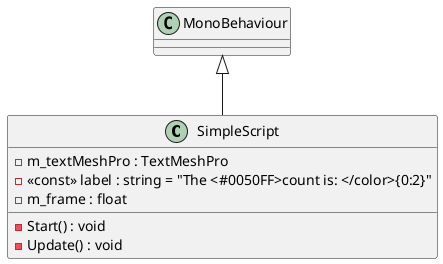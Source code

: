 @startuml
class SimpleScript {
    - m_textMeshPro : TextMeshPro
    - <<const>> label : string = "The <#0050FF>count is: </color>{0:2&#125;"
    - m_frame : float
    - Start() : void
    - Update() : void
}
MonoBehaviour <|-- SimpleScript
@enduml
